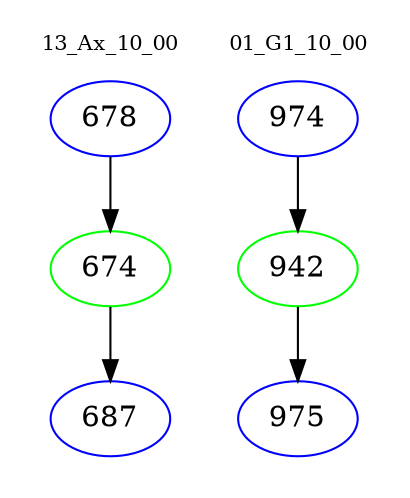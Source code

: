 digraph{
subgraph cluster_0 {
color = white
label = "13_Ax_10_00";
fontsize=10;
T0_678 [label="678", color="blue"]
T0_678 -> T0_674 [color="black"]
T0_674 [label="674", color="green"]
T0_674 -> T0_687 [color="black"]
T0_687 [label="687", color="blue"]
}
subgraph cluster_1 {
color = white
label = "01_G1_10_00";
fontsize=10;
T1_974 [label="974", color="blue"]
T1_974 -> T1_942 [color="black"]
T1_942 [label="942", color="green"]
T1_942 -> T1_975 [color="black"]
T1_975 [label="975", color="blue"]
}
}
